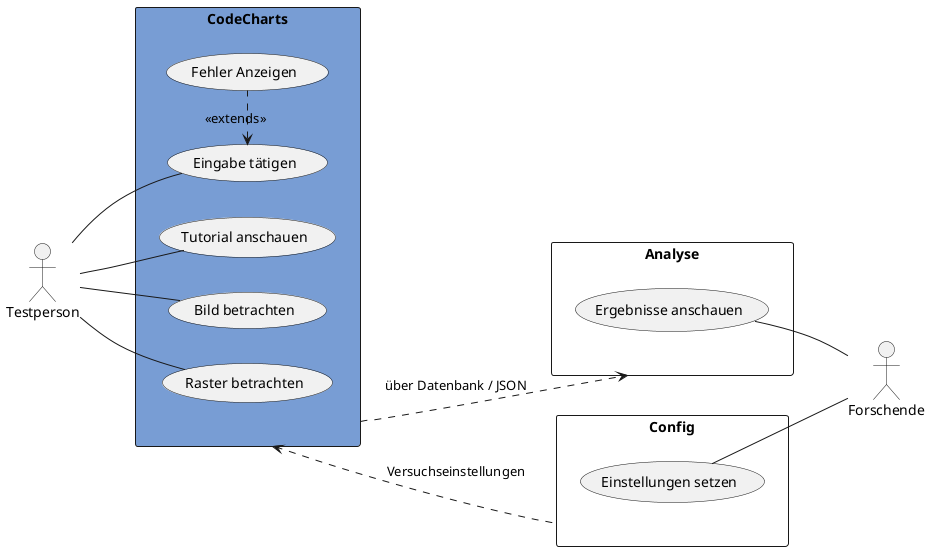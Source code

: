 @startuml CodeCharts
left to right direction

actor Testperson as t
actor Forschende as f

rectangle CodeCharts as z #789dd4 {
    usecase "Tutorial anschauen" as td
    usecase "Bild betrachten" as bb
    usecase "Raster betrachten" as rb
    usecase "Eingabe tätigen" as et
    usecase "Fehler Anzeigen" as fa

    fa .l.> et : <<extends>>
}

rectangle Analyse as a {
    usecase "Ergebnisse anschauen" as ea
}

rectangle Config as c {
    usecase "Einstellungen setzen" as es
}

' Testperson
t -- td
t -- bb
t -- rb
t -- et

' Forschende
es -- f
ea -- f

' intern
z ..> a : über Datenbank / JSON
z <.. c : Versuchseinstellungen


@enduml

